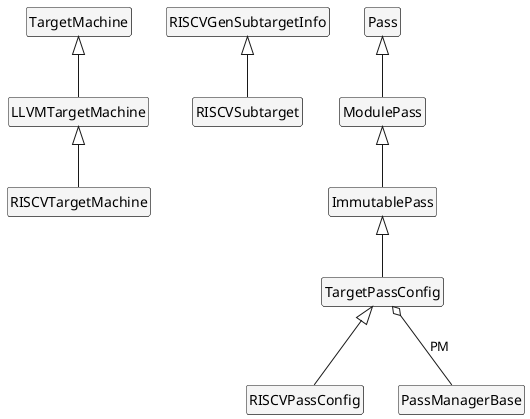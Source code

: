 @startuml LLVM_Backend
 
hide circle
hide empty members

skinparam {
    ClassBackgroundColor transparent
    ClassHeaderBackgroundColor whitesmoke
    ClassStereotypeFontColor transparent
    ' linetype ortho
}

TargetMachine <|-- LLVMTargetMachine
LLVMTargetMachine <|-- RISCVTargetMachine
RISCVGenSubtargetInfo <|-- RISCVSubtarget

Pass <|-- ModulePass
ModulePass <|-- ImmutablePass
ImmutablePass <|-- TargetPassConfig
TargetPassConfig <|-- RISCVPassConfig
TargetPassConfig o-- PassManagerBase:PM

@enduml